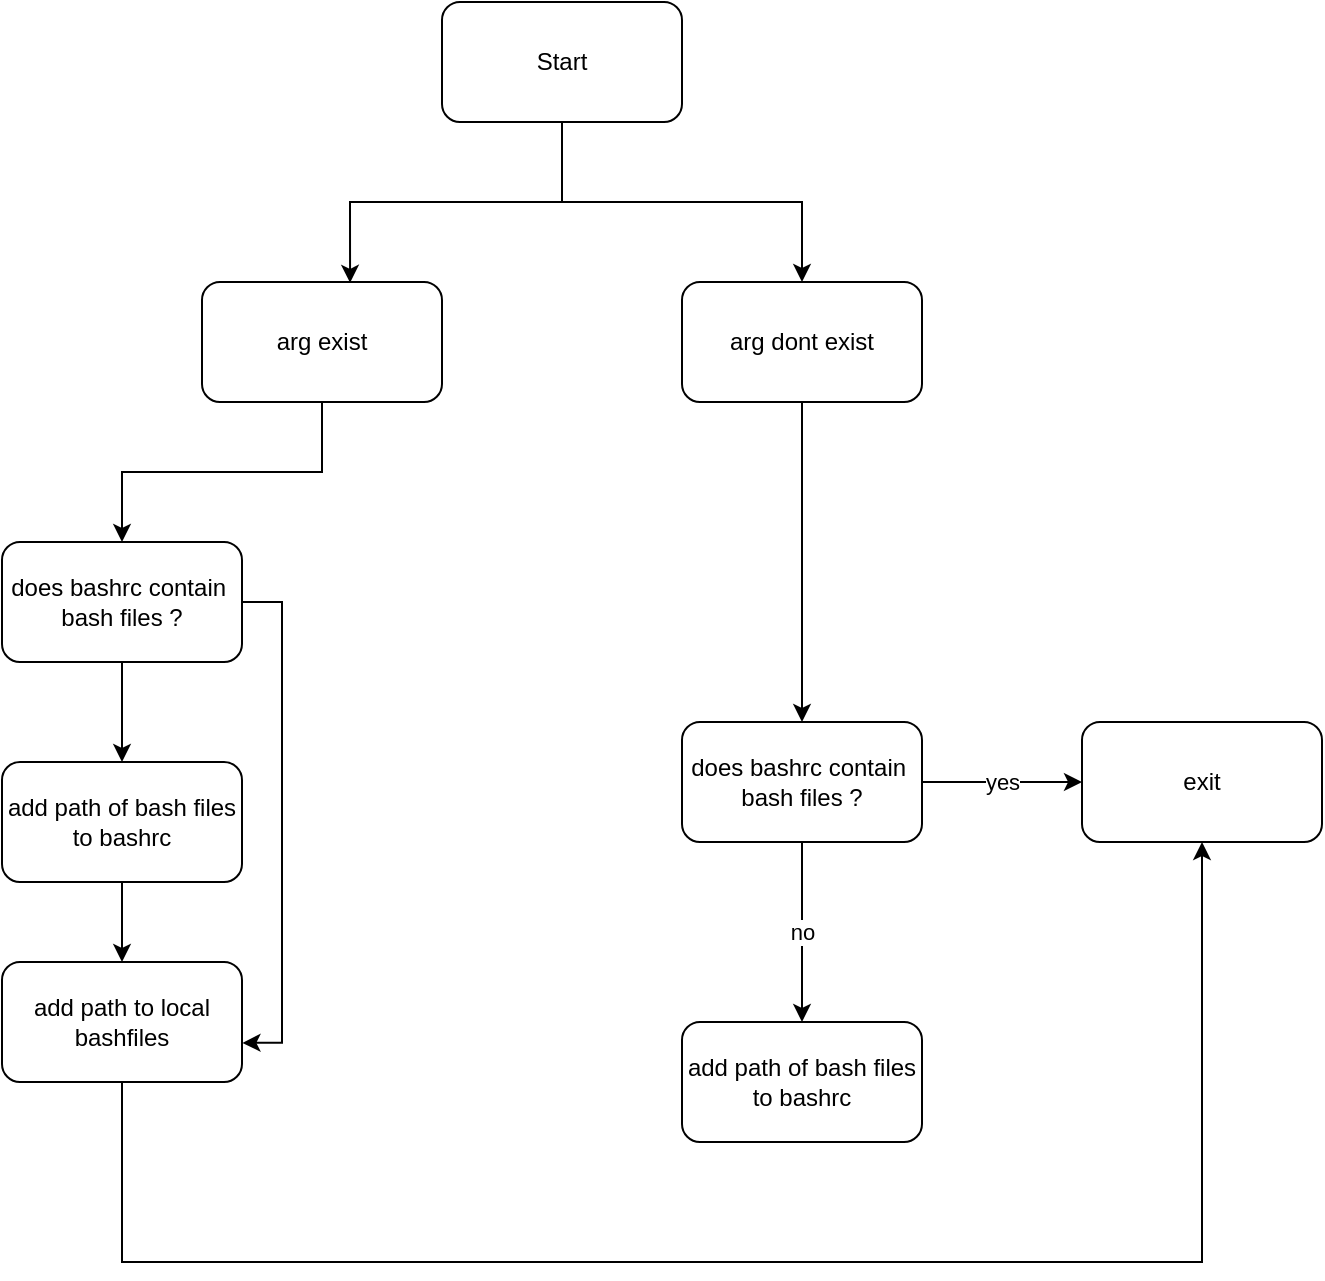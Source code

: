 <mxfile version="27.0.9">
  <diagram name="Page-1" id="IuOMLuuZL-2t-MoxlcW7">
    <mxGraphModel dx="968" dy="568" grid="1" gridSize="10" guides="1" tooltips="1" connect="1" arrows="1" fold="1" page="1" pageScale="1" pageWidth="850" pageHeight="1100" math="0" shadow="0">
      <root>
        <mxCell id="0" />
        <mxCell id="1" parent="0" />
        <mxCell id="Q9ISaMEYmn4FfeO0_63k-5" style="edgeStyle=orthogonalEdgeStyle;rounded=0;orthogonalLoop=1;jettySize=auto;html=1;" edge="1" parent="1" source="Q9ISaMEYmn4FfeO0_63k-1" target="Q9ISaMEYmn4FfeO0_63k-3">
          <mxGeometry relative="1" as="geometry" />
        </mxCell>
        <mxCell id="Q9ISaMEYmn4FfeO0_63k-1" value="Start" style="rounded=1;whiteSpace=wrap;html=1;" vertex="1" parent="1">
          <mxGeometry x="380" y="260" width="120" height="60" as="geometry" />
        </mxCell>
        <mxCell id="Q9ISaMEYmn4FfeO0_63k-21" style="edgeStyle=orthogonalEdgeStyle;rounded=0;orthogonalLoop=1;jettySize=auto;html=1;entryX=0.5;entryY=0;entryDx=0;entryDy=0;" edge="1" parent="1" source="Q9ISaMEYmn4FfeO0_63k-2" target="Q9ISaMEYmn4FfeO0_63k-20">
          <mxGeometry relative="1" as="geometry" />
        </mxCell>
        <mxCell id="Q9ISaMEYmn4FfeO0_63k-2" value="arg exist" style="rounded=1;whiteSpace=wrap;html=1;" vertex="1" parent="1">
          <mxGeometry x="260" y="400" width="120" height="60" as="geometry" />
        </mxCell>
        <mxCell id="Q9ISaMEYmn4FfeO0_63k-7" value="" style="edgeStyle=orthogonalEdgeStyle;rounded=0;orthogonalLoop=1;jettySize=auto;html=1;" edge="1" parent="1" source="Q9ISaMEYmn4FfeO0_63k-3" target="Q9ISaMEYmn4FfeO0_63k-6">
          <mxGeometry relative="1" as="geometry" />
        </mxCell>
        <mxCell id="Q9ISaMEYmn4FfeO0_63k-3" value="arg dont exist" style="rounded=1;whiteSpace=wrap;html=1;" vertex="1" parent="1">
          <mxGeometry x="500" y="400" width="120" height="60" as="geometry" />
        </mxCell>
        <mxCell id="Q9ISaMEYmn4FfeO0_63k-4" style="edgeStyle=orthogonalEdgeStyle;rounded=0;orthogonalLoop=1;jettySize=auto;html=1;entryX=0.617;entryY=0.007;entryDx=0;entryDy=0;entryPerimeter=0;" edge="1" parent="1" source="Q9ISaMEYmn4FfeO0_63k-1" target="Q9ISaMEYmn4FfeO0_63k-2">
          <mxGeometry relative="1" as="geometry" />
        </mxCell>
        <mxCell id="Q9ISaMEYmn4FfeO0_63k-12" value="yes" style="edgeStyle=orthogonalEdgeStyle;rounded=0;orthogonalLoop=1;jettySize=auto;html=1;" edge="1" parent="1" source="Q9ISaMEYmn4FfeO0_63k-6" target="Q9ISaMEYmn4FfeO0_63k-11">
          <mxGeometry relative="1" as="geometry" />
        </mxCell>
        <mxCell id="Q9ISaMEYmn4FfeO0_63k-17" value="no" style="edgeStyle=orthogonalEdgeStyle;rounded=0;orthogonalLoop=1;jettySize=auto;html=1;entryX=0.5;entryY=0;entryDx=0;entryDy=0;" edge="1" parent="1" source="Q9ISaMEYmn4FfeO0_63k-6" target="Q9ISaMEYmn4FfeO0_63k-13">
          <mxGeometry relative="1" as="geometry" />
        </mxCell>
        <mxCell id="Q9ISaMEYmn4FfeO0_63k-6" value="does bashrc contain&amp;nbsp;&lt;div&gt;bash files ?&lt;/div&gt;" style="whiteSpace=wrap;html=1;rounded=1;" vertex="1" parent="1">
          <mxGeometry x="500" y="620" width="120" height="60" as="geometry" />
        </mxCell>
        <mxCell id="Q9ISaMEYmn4FfeO0_63k-29" style="edgeStyle=orthogonalEdgeStyle;rounded=0;orthogonalLoop=1;jettySize=auto;html=1;" edge="1" parent="1" source="Q9ISaMEYmn4FfeO0_63k-9" target="Q9ISaMEYmn4FfeO0_63k-11">
          <mxGeometry relative="1" as="geometry">
            <Array as="points">
              <mxPoint x="220" y="890" />
              <mxPoint x="760" y="890" />
            </Array>
          </mxGeometry>
        </mxCell>
        <mxCell id="Q9ISaMEYmn4FfeO0_63k-9" value="add path to local bashfiles" style="whiteSpace=wrap;html=1;rounded=1;" vertex="1" parent="1">
          <mxGeometry x="160" y="740" width="120" height="60" as="geometry" />
        </mxCell>
        <mxCell id="Q9ISaMEYmn4FfeO0_63k-11" value="exit" style="whiteSpace=wrap;html=1;rounded=1;" vertex="1" parent="1">
          <mxGeometry x="700" y="620" width="120" height="60" as="geometry" />
        </mxCell>
        <mxCell id="Q9ISaMEYmn4FfeO0_63k-13" value="add path of bash files to bashrc" style="whiteSpace=wrap;html=1;rounded=1;" vertex="1" parent="1">
          <mxGeometry x="500" y="770" width="120" height="60" as="geometry" />
        </mxCell>
        <mxCell id="Q9ISaMEYmn4FfeO0_63k-26" value="" style="edgeStyle=orthogonalEdgeStyle;rounded=0;orthogonalLoop=1;jettySize=auto;html=1;" edge="1" parent="1" source="Q9ISaMEYmn4FfeO0_63k-20" target="Q9ISaMEYmn4FfeO0_63k-22">
          <mxGeometry relative="1" as="geometry" />
        </mxCell>
        <mxCell id="Q9ISaMEYmn4FfeO0_63k-20" value="does bashrc contain&amp;nbsp;&lt;div&gt;bash files ?&lt;/div&gt;" style="whiteSpace=wrap;html=1;rounded=1;" vertex="1" parent="1">
          <mxGeometry x="160" y="530" width="120" height="60" as="geometry" />
        </mxCell>
        <mxCell id="Q9ISaMEYmn4FfeO0_63k-24" style="edgeStyle=orthogonalEdgeStyle;rounded=0;orthogonalLoop=1;jettySize=auto;html=1;" edge="1" parent="1" source="Q9ISaMEYmn4FfeO0_63k-22" target="Q9ISaMEYmn4FfeO0_63k-9">
          <mxGeometry relative="1" as="geometry" />
        </mxCell>
        <mxCell id="Q9ISaMEYmn4FfeO0_63k-22" value="add path of bash files to bashrc" style="whiteSpace=wrap;html=1;rounded=1;" vertex="1" parent="1">
          <mxGeometry x="160" y="640" width="120" height="60" as="geometry" />
        </mxCell>
        <mxCell id="Q9ISaMEYmn4FfeO0_63k-27" style="edgeStyle=orthogonalEdgeStyle;rounded=0;orthogonalLoop=1;jettySize=auto;html=1;entryX=1.002;entryY=0.674;entryDx=0;entryDy=0;entryPerimeter=0;" edge="1" parent="1" source="Q9ISaMEYmn4FfeO0_63k-20" target="Q9ISaMEYmn4FfeO0_63k-9">
          <mxGeometry relative="1" as="geometry">
            <Array as="points">
              <mxPoint x="300" y="560" />
              <mxPoint x="300" y="780" />
            </Array>
          </mxGeometry>
        </mxCell>
      </root>
    </mxGraphModel>
  </diagram>
</mxfile>
